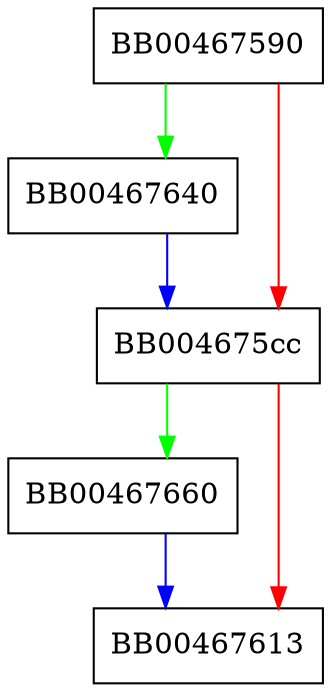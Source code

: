digraph load_pubkey {
  node [shape="box"];
  graph [splines=ortho];
  BB00467590 -> BB00467640 [color="green"];
  BB00467590 -> BB004675cc [color="red"];
  BB004675cc -> BB00467660 [color="green"];
  BB004675cc -> BB00467613 [color="red"];
  BB00467640 -> BB004675cc [color="blue"];
  BB00467660 -> BB00467613 [color="blue"];
}